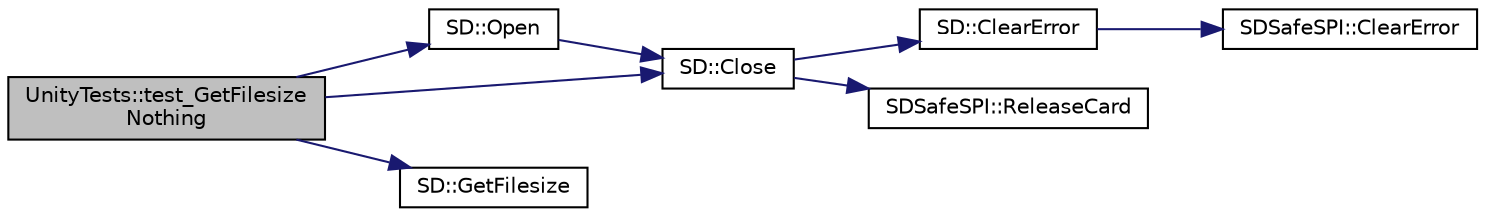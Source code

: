 digraph "UnityTests::test_GetFilesizeNothing"
{
  edge [fontname="Helvetica",fontsize="10",labelfontname="Helvetica",labelfontsize="10"];
  node [fontname="Helvetica",fontsize="10",shape=record];
  rankdir="LR";
  Node1 [label="UnityTests::test_GetFilesize\lNothing",height=0.2,width=0.4,color="black", fillcolor="grey75", style="filled" fontcolor="black"];
  Node1 -> Node2 [color="midnightblue",fontsize="10",style="solid",fontname="Helvetica"];
  Node2 [label="SD::Open",height=0.2,width=0.4,color="black", fillcolor="white", style="filled",URL="$classSD.html#a95cbb406b7742bd4daf2438aff9b15d3",tooltip="Close any currently open file, and open a new one with the given file name and mode."];
  Node2 -> Node3 [color="midnightblue",fontsize="10",style="solid",fontname="Helvetica"];
  Node3 [label="SD::Close",height=0.2,width=0.4,color="black", fillcolor="white", style="filled",URL="$classSD.html#a3565db73bb04735026ed9ce454eb52eb",tooltip="Flush and close the currently open file if any."];
  Node3 -> Node4 [color="midnightblue",fontsize="10",style="solid",fontname="Helvetica"];
  Node4 [label="SD::ClearError",height=0.2,width=0.4,color="black", fillcolor="white", style="filled",URL="$classSD.html#ae3d681225cee64a2c7c1722f1cd9b23a",tooltip="Resets the error flag to kNoError."];
  Node4 -> Node5 [color="midnightblue",fontsize="10",style="solid",fontname="Helvetica"];
  Node5 [label="SDSafeSPI::ClearError",height=0.2,width=0.4,color="black", fillcolor="white", style="filled",URL="$classSDSafeSPI.html#a4608c282f5225c559fa836d9867e6e81",tooltip="Resets the error flag to kNoError."];
  Node3 -> Node6 [color="midnightblue",fontsize="10",style="solid",fontname="Helvetica"];
  Node6 [label="SDSafeSPI::ReleaseCard",height=0.2,width=0.4,color="black", fillcolor="white", style="filled",URL="$classSDSafeSPI.html#ae74174a2ead99e536e2942feb9019b76",tooltip="Release the SPI bus and allow other devices to use it."];
  Node1 -> Node3 [color="midnightblue",fontsize="10",style="solid",fontname="Helvetica"];
  Node1 -> Node7 [color="midnightblue",fontsize="10",style="solid",fontname="Helvetica"];
  Node7 [label="SD::GetFilesize",height=0.2,width=0.4,color="black", fillcolor="white", style="filled",URL="$classSD.html#a146c254ab69f23b446554613a0488788"];
}
